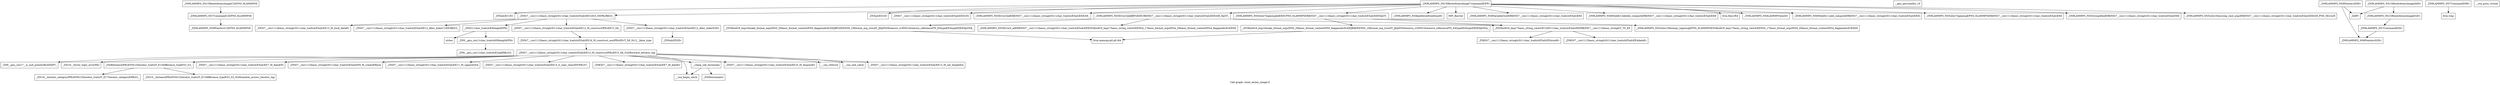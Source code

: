 digraph "Call graph: reset_atoms_image.ll" {
	label="Call graph: reset_atoms_image.ll";

	Node0x55eb6dbafbe0 [shape=record,label="{_ZN9LAMMPS_NS15ResetAtomsImageC2EPNS_6LAMMPSE}"];
	Node0x55eb6dbafbe0 -> Node0x55eb6dbaf800;
	Node0x55eb6dbaf800 [shape=record,label="{_ZN9LAMMPS_NS7CommandC2EPNS_6LAMMPSE}"];
	Node0x55eb6dbaf800 -> Node0x55eb6dbae690;
	Node0x55eb6dbb26a0 [shape=record,label="{_ZN9LAMMPS_NS15ResetAtomsImage7commandEiPPc}"];
	Node0x55eb6dbb26a0 -> Node0x55eb6dbb23f0;
	Node0x55eb6dbb26a0 -> Node0x55eb6dc2c3f0;
	Node0x55eb6dbb26a0 -> Node0x55eb6dbb14f0;
	Node0x55eb6dbb26a0 -> Node0x55eb6dbafb70;
	Node0x55eb6dbb26a0 -> Node0x55eb6dbb1d60;
	Node0x55eb6dbb26a0 -> Node0x55eb6dbbcfe0;
	Node0x55eb6dbb26a0 -> Node0x55eb6dbb2720;
	Node0x55eb6dbb26a0 -> Node0x55eb6dbb3480;
	Node0x55eb6dbb26a0 -> Node0x55eb6dbaf770;
	Node0x55eb6dbb26a0 -> Node0x55eb6dbbbe60;
	Node0x55eb6dbb26a0 -> Node0x55eb6dbc4700;
	Node0x55eb6dbb26a0 -> Node0x55eb6dc17830;
	Node0x55eb6dbb26a0 -> Node0x55eb6dbb21e0;
	Node0x55eb6dbb26a0 -> Node0x55eb6dbb13c0;
	Node0x55eb6dbb26a0 -> Node0x55eb6dbd6580;
	Node0x55eb6dbb26a0 -> Node0x55eb6dbb2270;
	Node0x55eb6dbb26a0 -> Node0x55eb6dc2cb10;
	Node0x55eb6dbb1d60 [shape=record,label="{_ZN9LAMMPS_NS5Error3allERKNSt7__cxx1112basic_stringIcSt11char_traitsIcESaIcEEEiS8_}"];
	Node0x55eb6dbb23f0 [shape=record,label="{_ZNSaIcEC1Ev}"];
	Node0x55eb6dc2c3f0 [shape=record,label="{_ZNSt7__cxx1112basic_stringIcSt11char_traitsIcESaIcEEC2IS3_EEPKcRKS3_}"];
	Node0x55eb6dc2c3f0 -> Node0x55eb6dbbfef0;
	Node0x55eb6dc2c3f0 -> Node0x55eb6dbc3750;
	Node0x55eb6dc2c3f0 -> Node0x55eb6dbc5800;
	Node0x55eb6dc2c3f0 -> Node0x55eb6dbc6b50;
	Node0x55eb6dc2c3f0 -> Node0x55eb6dbc79d0;
	Node0x55eb6dbe8d90 [shape=record,label="{_ZN9__gnu_cxx17__is_null_pointerIKcEEbPT_}"];
	Node0x55eb6dbe97b0 [shape=record,label="{_ZSt19__throw_logic_errorPKc}"];
	Node0x55eb6dbe9e70 [shape=record,label="{_ZSt8distanceIPKcENSt15iterator_traitsIT_E15difference_typeES3_S3_}"];
	Node0x55eb6dbe9e70 -> Node0x55eb6dbf9910;
	Node0x55eb6dbe9e70 -> Node0x55eb6dbfa7a0;
	Node0x55eb6dbedc80 [shape=record,label="{_ZNSt7__cxx1112basic_stringIcSt11char_traitsIcESaIcEE7_M_dataEPc}"];
	Node0x55eb6dbecde0 [shape=record,label="{_ZNSt7__cxx1112basic_stringIcSt11char_traitsIcESaIcEE9_M_createERmm}"];
	Node0x55eb6dc17d10 [shape=record,label="{_ZNSt7__cxx1112basic_stringIcSt11char_traitsIcESaIcEE11_M_capacityEm}"];
	Node0x55eb6dbeff60 [shape=record,label="{_ZNSt7__cxx1112basic_stringIcSt11char_traitsIcESaIcEE13_S_copy_charsEPcPKcS7_}"];
	Node0x55eb6dbeefb0 [shape=record,label="{_ZNKSt7__cxx1112basic_stringIcSt11char_traitsIcESaIcEE7_M_dataEv}"];
	Node0x55eb6dbf1f90 [shape=record,label="{__cxa_begin_catch}"];
	Node0x55eb6dbf62b0 [shape=record,label="{_ZNSt7__cxx1112basic_stringIcSt11char_traitsIcESaIcEE10_M_disposeEv}"];
	Node0x55eb6dbf6da0 [shape=record,label="{__cxa_rethrow}"];
	Node0x55eb6dbf7820 [shape=record,label="{__cxa_end_catch}"];
	Node0x55eb6dbf8d20 [shape=record,label="{__clang_call_terminate}"];
	Node0x55eb6dbf8d20 -> Node0x55eb6dbf1f90;
	Node0x55eb6dbf8d20 -> Node0x55eb6dbffa80;
	Node0x55eb6dc34810 [shape=record,label="{__gxx_personality_v0}"];
	Node0x55eb6dbafb70 [shape=record,label="{_ZNSt7__cxx1112basic_stringIcSt11char_traitsIcESaIcEED1Ev}"];
	Node0x55eb6dbb14f0 [shape=record,label="{_ZNSaIcED1Ev}"];
	Node0x55eb6dc2cb10 [shape=record,label="{_ZN9LAMMPS_NS5utils16missing_cmd_argsERKNSt7__cxx1112basic_stringIcSt11char_traitsIcESaIcEEEiS8_PNS_5ErrorE}"];
	Node0x55eb6dbd6580 [shape=record,label="{_ZN9LAMMPS_NS5Error3allIJRPcEEEvRKNSt7__cxx1112basic_stringIcSt11char_traitsIcESaIcEEEiSB_DpOT_}"];
	Node0x55eb6dbd6580 -> Node0x55eb6dbcbbe0;
	Node0x55eb6dbd6580 -> Node0x55eb6dbcdd80;
	Node0x55eb6dbd6580 -> Node0x55eb6dbcedb0;
	Node0x55eb6dbb2270 [shape=record,label="{_ZN9LAMMPS_NS5Group4findERKNSt7__cxx1112basic_stringIcSt11char_traitsIcESaIcEEE}"];
	Node0x55eb6dbb13c0 [shape=record,label="{_ZN9LAMMPS_NS5utils7logmesgEPNS_6LAMMPSERKNSt7__cxx1112basic_stringIcSt11char_traitsIcESaIcEEE}"];
	Node0x55eb6dbb3480 [shape=record,label="{MPI_Barrier}"];
	Node0x55eb6dbb2720 [shape=record,label="{_ZN9LAMMPS_NS8platform8walltimeEv}"];
	Node0x55eb6dbb21e0 [shape=record,label="{_ZN9LAMMPS_NS6Modify11add_computeERKNSt7__cxx1112basic_stringIcSt11char_traitsIcESaIcEEEi}"];
	Node0x55eb6dbaf770 [shape=record,label="{_ZN9LAMMPS_NS8Variable3setERKNSt7__cxx1112basic_stringIcSt11char_traitsIcESaIcEEE}"];
	Node0x55eb6dc17830 [shape=record,label="{_ZN9LAMMPS_NS6LAMMPS4initEv}"];
	Node0x55eb6dbc4700 [shape=record,label="{llvm.floor.f64}"];
	Node0x55eb6dbbbe60 [shape=record,label="{_ZN9LAMMPS_NS6Modify14delete_computeERKNSt7__cxx1112basic_stringIcSt11char_traitsIcESaIcEEE}"];
	Node0x55eb6dbbcfe0 [shape=record,label="{_ZN9LAMMPS_NS5utils7logmesgIJdEEEvPNS_6LAMMPSERKNSt7__cxx1112basic_stringIcSt11char_traitsIcESaIcEEEDpOT_}"];
	Node0x55eb6dbbcfe0 -> Node0x55eb6dbcbbe0;
	Node0x55eb6dbbcfe0 -> Node0x55eb6dbd4ce0;
	Node0x55eb6dbbcfe0 -> Node0x55eb6dbd5980;
	Node0x55eb6dbd7cf0 [shape=record,label="{_ZN9LAMMPS_NS15ResetAtomsImageD2Ev}"];
	Node0x55eb6dbd7cf0 -> Node0x55eb6dbd8270;
	Node0x55eb6dbd9050 [shape=record,label="{_ZN9LAMMPS_NS15ResetAtomsImageD0Ev}"];
	Node0x55eb6dbd9050 -> Node0x55eb6dbd7cf0;
	Node0x55eb6dbd9050 -> Node0x55eb6dbd9e60;
	Node0x55eb6dbae690 [shape=record,label="{_ZN9LAMMPS_NS8PointersC2EPNS_6LAMMPSE}"];
	Node0x55eb6dbd8270 [shape=record,label="{_ZN9LAMMPS_NS7CommandD2Ev}"];
	Node0x55eb6dbd8270 -> Node0x55eb6dbdab50;
	Node0x55eb6dbdb8e0 [shape=record,label="{_ZN9LAMMPS_NS7CommandD0Ev}"];
	Node0x55eb6dbdb8e0 -> Node0x55eb6dbdc530;
	Node0x55eb6dbdd870 [shape=record,label="{__cxa_pure_virtual}"];
	Node0x55eb6dbdab50 [shape=record,label="{_ZN9LAMMPS_NS8PointersD2Ev}"];
	Node0x55eb6dbde610 [shape=record,label="{_ZN9LAMMPS_NS8PointersD0Ev}"];
	Node0x55eb6dbde610 -> Node0x55eb6dbdab50;
	Node0x55eb6dbde610 -> Node0x55eb6dbd9e60;
	Node0x55eb6dbd9e60 [shape=record,label="{_ZdlPv}"];
	Node0x55eb6dbdc530 [shape=record,label="{llvm.trap}"];
	Node0x55eb6dbbfef0 [shape=record,label="{_ZNSt7__cxx1112basic_stringIcSt11char_traitsIcESaIcEE13_M_local_dataEv}"];
	Node0x55eb6dbc3750 [shape=record,label="{_ZNSt7__cxx1112basic_stringIcSt11char_traitsIcESaIcEE12_Alloc_hiderC1EPcRKS3_}"];
	Node0x55eb6dbc6b50 [shape=record,label="{_ZNSt7__cxx1112basic_stringIcSt11char_traitsIcESaIcEE12_M_constructIPKcEEvT_S8_}"];
	Node0x55eb6dbc6b50 -> Node0x55eb6dbe1f70;
	Node0x55eb6dbc5800 [shape=record,label="{_ZNSt11char_traitsIcE6lengthEPKc}"];
	Node0x55eb6dbc5800 -> Node0x55eb6dbe3a40;
	Node0x55eb6dbc5800 -> Node0x55eb6dbe54a0;
	Node0x55eb6dbc79d0 [shape=record,label="{_ZNSt7__cxx1112basic_stringIcSt11char_traitsIcESaIcEE12_Alloc_hiderD2Ev}"];
	Node0x55eb6dbc79d0 -> Node0x55eb6dbe6180;
	Node0x55eb6dbe1f70 [shape=record,label="{_ZNSt7__cxx1112basic_stringIcSt11char_traitsIcESaIcEE16_M_construct_auxIPKcEEvT_S8_St12__false_type}"];
	Node0x55eb6dbe1f70 -> Node0x55eb6dbe7270;
	Node0x55eb6dbe7270 [shape=record,label="{_ZNSt7__cxx1112basic_stringIcSt11char_traitsIcESaIcEE12_M_constructIPKcEEvT_S8_St20forward_iterator_tag}"];
	Node0x55eb6dbe7270 -> Node0x55eb6dbe8d90;
	Node0x55eb6dbe7270 -> Node0x55eb6dbe97b0;
	Node0x55eb6dbe7270 -> Node0x55eb6dbe9e70;
	Node0x55eb6dbe7270 -> Node0x55eb6dbecde0;
	Node0x55eb6dbe7270 -> Node0x55eb6dbedc80;
	Node0x55eb6dbe7270 -> Node0x55eb6dc17d10;
	Node0x55eb6dbe7270 -> Node0x55eb6dbeefb0;
	Node0x55eb6dbe7270 -> Node0x55eb6dbeff60;
	Node0x55eb6dbe7270 -> Node0x55eb6dbf1f90;
	Node0x55eb6dbe7270 -> Node0x55eb6dbf62b0;
	Node0x55eb6dbe7270 -> Node0x55eb6dbf6da0;
	Node0x55eb6dbe7270 -> Node0x55eb6dbf7820;
	Node0x55eb6dbe7270 -> Node0x55eb6dbf82a0;
	Node0x55eb6dbe7270 -> Node0x55eb6dbf8d20;
	Node0x55eb6dbffa80 [shape=record,label="{_ZSt9terminatev}"];
	Node0x55eb6dbf82a0 [shape=record,label="{_ZNSt7__cxx1112basic_stringIcSt11char_traitsIcESaIcEE13_M_set_lengthEm}"];
	Node0x55eb6dbfa7a0 [shape=record,label="{_ZSt10__distanceIPKcENSt15iterator_traitsIT_E15difference_typeES3_S3_St26random_access_iterator_tag}"];
	Node0x55eb6dbf9910 [shape=record,label="{_ZSt19__iterator_categoryIPKcENSt15iterator_traitsIT_E17iterator_categoryERKS3_}"];
	Node0x55eb6dbe3a40 [shape=record,label="{_ZN9__gnu_cxx11char_traitsIcE6lengthEPKc}"];
	Node0x55eb6dbe3a40 -> Node0x55eb6dc01550;
	Node0x55eb6dbe54a0 [shape=record,label="{strlen}"];
	Node0x55eb6dc01550 [shape=record,label="{_ZN9__gnu_cxx11char_traitsIcE2eqERKcS3_}"];
	Node0x55eb6dbe6180 [shape=record,label="{_ZNSaIcED2Ev}"];
	Node0x55eb6dbcedb0 [shape=record,label="{_ZN9LAMMPS_NS5Error4_allERKNSt7__cxx1112basic_stringIcSt11char_traitsIcESaIcEEEiN3fmt6v9_lmp17basic_string_viewIcEENSA_17basic_format_argsINSA_20basic_format_contextINSA_8appenderEcEEEE}"];
	Node0x55eb6dbcbbe0 [shape=record,label="{_ZN3fmt6v9_lmp17basic_string_viewIcEC2ISt11char_traitsIcESaIcEEERKNSt7__cxx1112basic_stringIcT_T0_EE}"];
	Node0x55eb6dbcbbe0 -> Node0x55eb6dc049c0;
	Node0x55eb6dbcbbe0 -> Node0x55eb6dc068a0;
	Node0x55eb6dbcdd80 [shape=record,label="{_ZN3fmt6v9_lmp16make_format_argsINS0_20basic_format_contextINS0_8appenderEcEEJRPcEEENS0_16format_arg_storeIT_JDpNSt9remove_cvINSt16remove_referenceIT0_E4typeEE4typeEEEEDpOSB_}"];
	Node0x55eb6dbcdd80 -> Node0x55eb6dc08010;
	Node0x55eb6dc049c0 [shape=record,label="{_ZNKSt7__cxx1112basic_stringIcSt11char_traitsIcESaIcEE4dataEv}"];
	Node0x55eb6dc068a0 [shape=record,label="{_ZNKSt7__cxx1112basic_stringIcSt11char_traitsIcESaIcEE4sizeEv}"];
	Node0x55eb6dc08010 [shape=record,label="{llvm.memcpy.p0.p0.i64}"];
	Node0x55eb6dbd5980 [shape=record,label="{_ZN9LAMMPS_NS5utils15fmtargs_logmesgEPNS_6LAMMPSEN3fmt6v9_lmp17basic_string_viewIcEENS4_17basic_format_argsINS4_20basic_format_contextINS4_8appenderEcEEEE}"];
	Node0x55eb6dbd4ce0 [shape=record,label="{_ZN3fmt6v9_lmp16make_format_argsINS0_20basic_format_contextINS0_8appenderEcEEJRdEEENS0_16format_arg_storeIT_JDpNSt9remove_cvINSt16remove_referenceIT0_E4typeEE4typeEEEEDpOSA_}"];
	Node0x55eb6dbd4ce0 -> Node0x55eb6dc08010;
}
